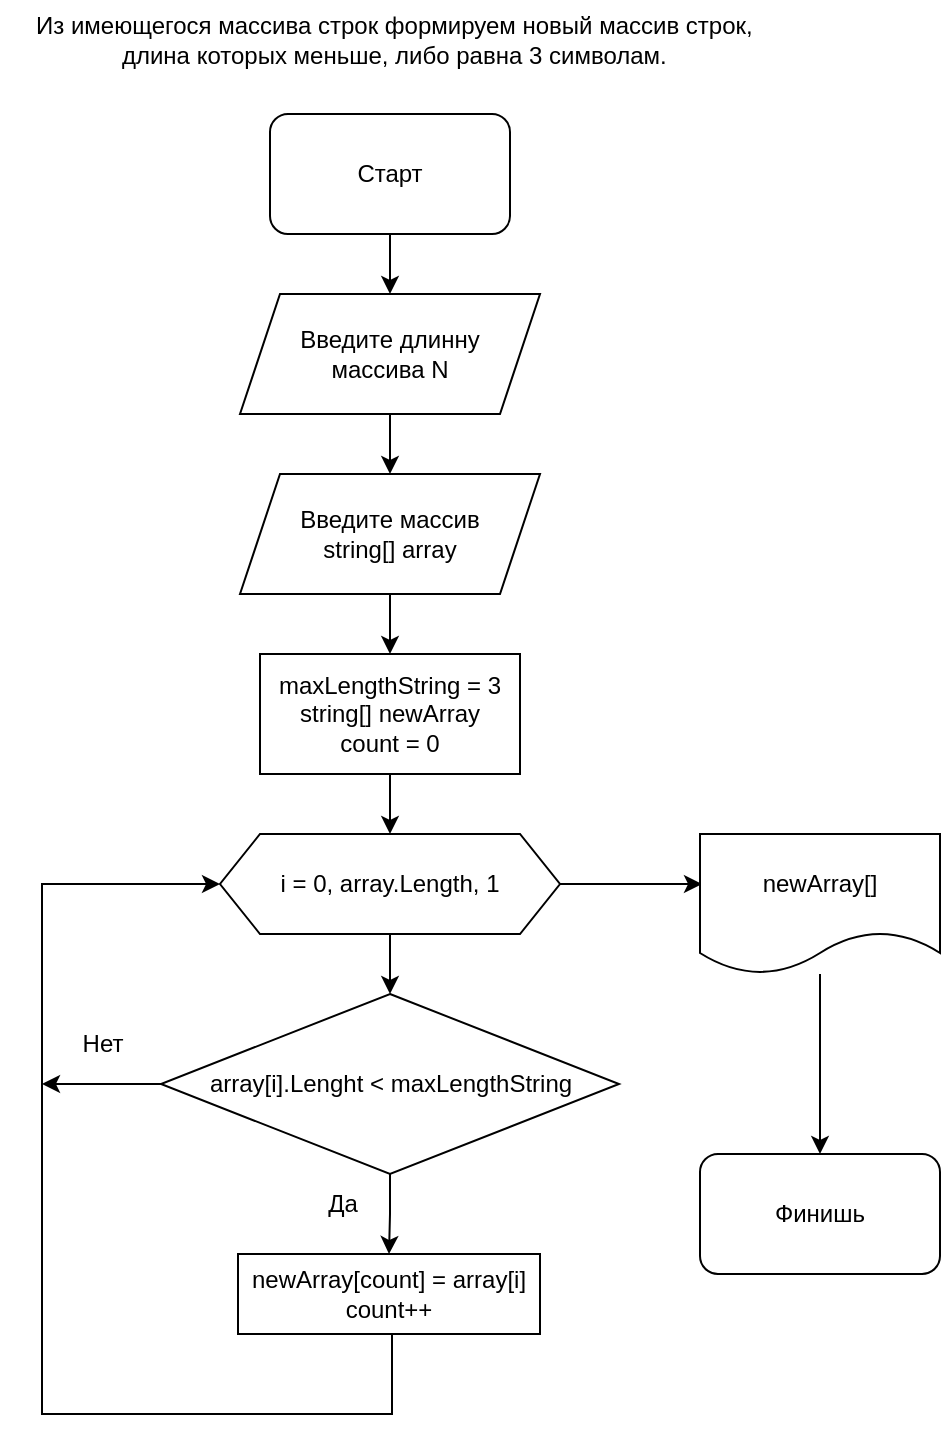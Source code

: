 <mxfile version="21.5.0" type="device">
  <diagram name="Страница 1" id="wzanrXC7VISc0xLaYJ3G">
    <mxGraphModel dx="1658" dy="828" grid="1" gridSize="10" guides="1" tooltips="1" connect="1" arrows="1" fold="1" page="1" pageScale="1" pageWidth="827" pageHeight="1169" math="0" shadow="0">
      <root>
        <mxCell id="0" />
        <mxCell id="1" parent="0" />
        <mxCell id="hgLdPR6rasikEASFNiwg-5" style="edgeStyle=orthogonalEdgeStyle;rounded=0;orthogonalLoop=1;jettySize=auto;html=1;entryX=0.5;entryY=0;entryDx=0;entryDy=0;" parent="1" source="hgLdPR6rasikEASFNiwg-2" target="hgLdPR6rasikEASFNiwg-3" edge="1">
          <mxGeometry relative="1" as="geometry" />
        </mxCell>
        <mxCell id="hgLdPR6rasikEASFNiwg-2" value="Старт" style="rounded=1;whiteSpace=wrap;html=1;" parent="1" vertex="1">
          <mxGeometry x="274" y="110" width="120" height="60" as="geometry" />
        </mxCell>
        <mxCell id="hgLdPR6rasikEASFNiwg-9" value="" style="edgeStyle=orthogonalEdgeStyle;rounded=0;orthogonalLoop=1;jettySize=auto;html=1;" parent="1" source="hgLdPR6rasikEASFNiwg-3" target="hgLdPR6rasikEASFNiwg-7" edge="1">
          <mxGeometry relative="1" as="geometry" />
        </mxCell>
        <mxCell id="hgLdPR6rasikEASFNiwg-3" value="Введите длинну&lt;br&gt;массива N" style="shape=parallelogram;perimeter=parallelogramPerimeter;whiteSpace=wrap;html=1;fixedSize=1;" parent="1" vertex="1">
          <mxGeometry x="259" y="200" width="150" height="60" as="geometry" />
        </mxCell>
        <mxCell id="hgLdPR6rasikEASFNiwg-11" style="edgeStyle=orthogonalEdgeStyle;rounded=0;orthogonalLoop=1;jettySize=auto;html=1;entryX=0.5;entryY=0;entryDx=0;entryDy=0;" parent="1" source="hgLdPR6rasikEASFNiwg-7" target="hgLdPR6rasikEASFNiwg-10" edge="1">
          <mxGeometry relative="1" as="geometry" />
        </mxCell>
        <mxCell id="hgLdPR6rasikEASFNiwg-7" value="Введите массив&lt;br&gt;string[] array" style="shape=parallelogram;perimeter=parallelogramPerimeter;whiteSpace=wrap;html=1;fixedSize=1;" parent="1" vertex="1">
          <mxGeometry x="259" y="290" width="150" height="60" as="geometry" />
        </mxCell>
        <mxCell id="hgLdPR6rasikEASFNiwg-15" style="edgeStyle=orthogonalEdgeStyle;rounded=0;orthogonalLoop=1;jettySize=auto;html=1;entryX=0.5;entryY=0;entryDx=0;entryDy=0;" parent="1" source="hgLdPR6rasikEASFNiwg-10" target="hgLdPR6rasikEASFNiwg-29" edge="1">
          <mxGeometry relative="1" as="geometry">
            <mxPoint x="370" y="470" as="targetPoint" />
          </mxGeometry>
        </mxCell>
        <mxCell id="hgLdPR6rasikEASFNiwg-10" value="maxLengthString&lt;span style=&quot;background-color: initial;&quot;&gt;&amp;nbsp;= 3&lt;br&gt;string[] newArray&lt;br&gt;count = 0&lt;br&gt;&lt;/span&gt;" style="rounded=0;whiteSpace=wrap;html=1;" parent="1" vertex="1">
          <mxGeometry x="269" y="380" width="130" height="60" as="geometry" />
        </mxCell>
        <mxCell id="hgLdPR6rasikEASFNiwg-60" style="edgeStyle=orthogonalEdgeStyle;rounded=0;orthogonalLoop=1;jettySize=auto;html=1;exitX=1;exitY=0.5;exitDx=0;exitDy=0;" parent="1" source="hgLdPR6rasikEASFNiwg-29" edge="1">
          <mxGeometry relative="1" as="geometry">
            <mxPoint x="400" y="625" as="sourcePoint" />
            <mxPoint x="490" y="495" as="targetPoint" />
          </mxGeometry>
        </mxCell>
        <mxCell id="hgLdPR6rasikEASFNiwg-29" value="i = 0,&amp;nbsp;array.Length, 1" style="shape=hexagon;perimeter=hexagonPerimeter2;whiteSpace=wrap;html=1;fixedSize=1;" parent="1" vertex="1">
          <mxGeometry x="249" y="470" width="170" height="50" as="geometry" />
        </mxCell>
        <mxCell id="hgLdPR6rasikEASFNiwg-39" style="edgeStyle=orthogonalEdgeStyle;rounded=0;orthogonalLoop=1;jettySize=auto;html=1;entryX=0.5;entryY=0;entryDx=0;entryDy=0;" parent="1" source="hgLdPR6rasikEASFNiwg-31" target="hgLdPR6rasikEASFNiwg-34" edge="1">
          <mxGeometry relative="1" as="geometry" />
        </mxCell>
        <mxCell id="hgLdPR6rasikEASFNiwg-33" value="Да" style="text;html=1;align=center;verticalAlign=middle;resizable=0;points=[];autosize=1;strokeColor=none;fillColor=none;" parent="1" vertex="1">
          <mxGeometry x="290" y="640" width="40" height="30" as="geometry" />
        </mxCell>
        <mxCell id="hgLdPR6rasikEASFNiwg-47" style="edgeStyle=orthogonalEdgeStyle;rounded=0;orthogonalLoop=1;jettySize=auto;html=1;entryX=0;entryY=0.5;entryDx=0;entryDy=0;" parent="1" source="hgLdPR6rasikEASFNiwg-34" target="hgLdPR6rasikEASFNiwg-29" edge="1">
          <mxGeometry relative="1" as="geometry">
            <mxPoint x="40" y="850" as="targetPoint" />
            <Array as="points">
              <mxPoint x="335" y="760" />
              <mxPoint x="160" y="760" />
              <mxPoint x="160" y="495" />
            </Array>
          </mxGeometry>
        </mxCell>
        <mxCell id="hgLdPR6rasikEASFNiwg-34" value="newArray[count] = array[i]&lt;br&gt;count++" style="rounded=0;whiteSpace=wrap;html=1;" parent="1" vertex="1">
          <mxGeometry x="258" y="680" width="151" height="40" as="geometry" />
        </mxCell>
        <mxCell id="hgLdPR6rasikEASFNiwg-46" value="Нет" style="text;html=1;align=center;verticalAlign=middle;resizable=0;points=[];autosize=1;strokeColor=none;fillColor=none;" parent="1" vertex="1">
          <mxGeometry x="170" y="560" width="40" height="30" as="geometry" />
        </mxCell>
        <mxCell id="wJ2ImIyqIYIah_FPhKZa-2" value="" style="edgeStyle=orthogonalEdgeStyle;rounded=0;orthogonalLoop=1;jettySize=auto;html=1;" edge="1" parent="1" source="hgLdPR6rasikEASFNiwg-29" target="hgLdPR6rasikEASFNiwg-31">
          <mxGeometry relative="1" as="geometry">
            <mxPoint x="334" y="680" as="targetPoint" />
            <mxPoint x="334" y="510" as="sourcePoint" />
          </mxGeometry>
        </mxCell>
        <mxCell id="wJ2ImIyqIYIah_FPhKZa-5" style="edgeStyle=orthogonalEdgeStyle;rounded=0;orthogonalLoop=1;jettySize=auto;html=1;exitX=0;exitY=0.5;exitDx=0;exitDy=0;" edge="1" parent="1" source="hgLdPR6rasikEASFNiwg-31">
          <mxGeometry relative="1" as="geometry">
            <mxPoint x="160" y="595" as="targetPoint" />
          </mxGeometry>
        </mxCell>
        <mxCell id="hgLdPR6rasikEASFNiwg-31" value="array[i].Lenght &amp;lt; maxLengthString" style="rhombus;whiteSpace=wrap;html=1;" parent="1" vertex="1">
          <mxGeometry x="219.5" y="550" width="229" height="90" as="geometry" />
        </mxCell>
        <mxCell id="wJ2ImIyqIYIah_FPhKZa-9" style="edgeStyle=orthogonalEdgeStyle;rounded=0;orthogonalLoop=1;jettySize=auto;html=1;entryX=0.5;entryY=0;entryDx=0;entryDy=0;" edge="1" parent="1" source="wJ2ImIyqIYIah_FPhKZa-6" target="hgLdPR6rasikEASFNiwg-53">
          <mxGeometry relative="1" as="geometry">
            <Array as="points" />
          </mxGeometry>
        </mxCell>
        <mxCell id="wJ2ImIyqIYIah_FPhKZa-6" value="newArray[]" style="shape=document;whiteSpace=wrap;html=1;boundedLbl=1;" vertex="1" parent="1">
          <mxGeometry x="489" y="470" width="120" height="70" as="geometry" />
        </mxCell>
        <mxCell id="hgLdPR6rasikEASFNiwg-53" value="Финишь" style="rounded=1;whiteSpace=wrap;html=1;" parent="1" vertex="1">
          <mxGeometry x="489" y="630" width="120" height="60" as="geometry" />
        </mxCell>
        <mxCell id="wJ2ImIyqIYIah_FPhKZa-10" value="&amp;nbsp;Из имеющегося массива строк формируем новый массив строк,&lt;br&gt;&amp;nbsp;длина которых меньше, либо равна 3 символам." style="text;html=1;align=center;verticalAlign=middle;resizable=0;points=[];autosize=1;strokeColor=none;fillColor=none;" vertex="1" parent="1">
          <mxGeometry x="139" y="53" width="390" height="40" as="geometry" />
        </mxCell>
      </root>
    </mxGraphModel>
  </diagram>
</mxfile>
